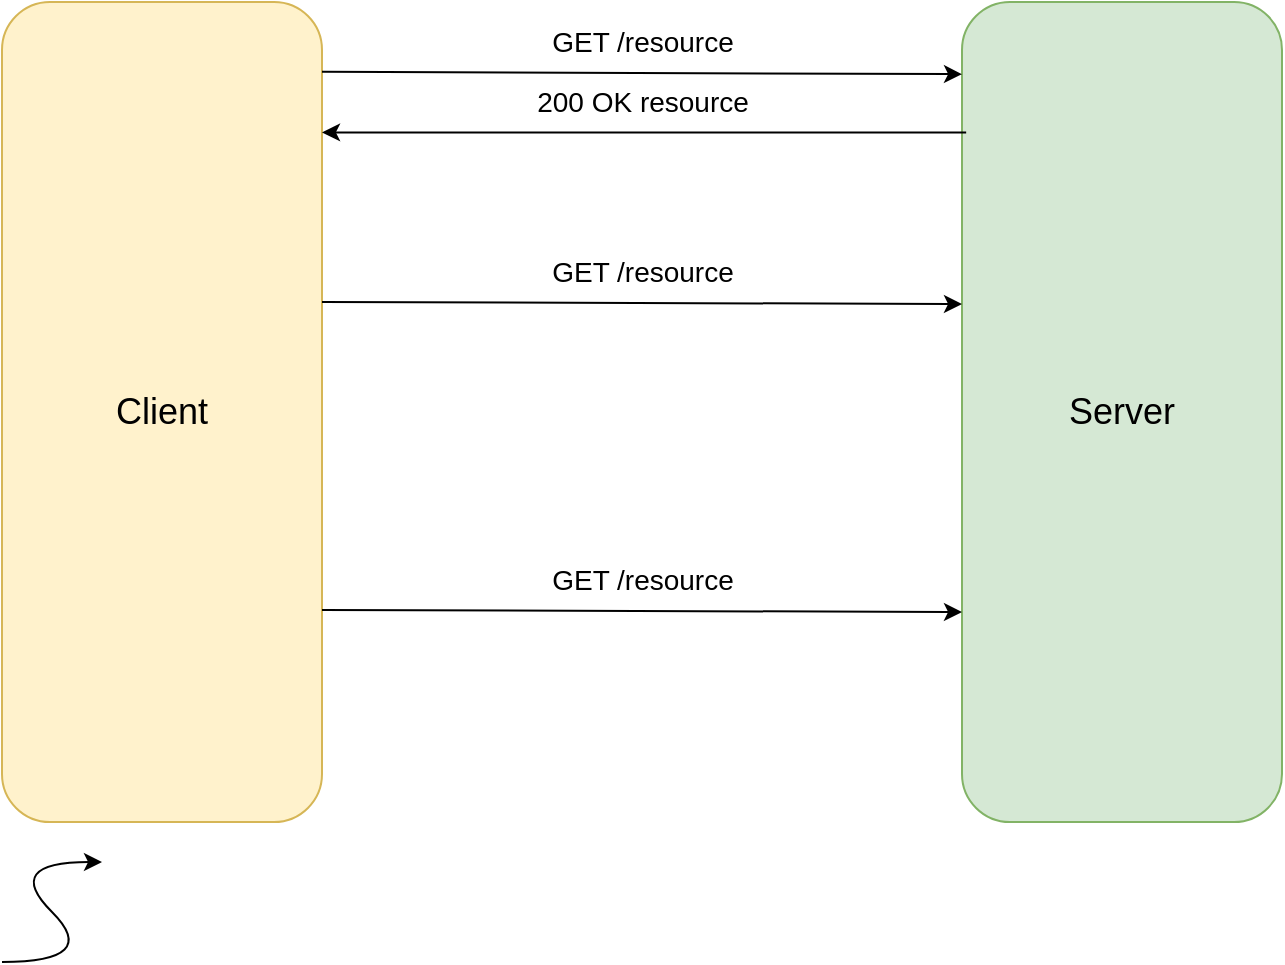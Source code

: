 <mxfile version="10.7.7" type="device"><diagram name="Page-1" id="13e1069c-82ec-6db2-03f1-153e76fe0fe0"><mxGraphModel dx="1058" dy="808" grid="1" gridSize="10" guides="1" tooltips="1" connect="1" arrows="1" fold="1" page="1" pageScale="1" pageWidth="1100" pageHeight="850" background="#ffffff" math="0" shadow="0"><root><mxCell id="0"/><mxCell id="1" parent="0"/><mxCell id="JBQVUQKK68z-DxXfJoEY-3" value="&lt;font style=&quot;font-size: 18px&quot;&gt;Client&lt;/font&gt;" style="rounded=1;whiteSpace=wrap;html=1;fillColor=#fff2cc;strokeColor=#d6b656;" vertex="1" parent="1"><mxGeometry x="200" y="120" width="160" height="410" as="geometry"/></mxCell><mxCell id="JBQVUQKK68z-DxXfJoEY-4" value="&lt;font style=&quot;font-size: 18px&quot;&gt;Server&lt;/font&gt;" style="rounded=1;whiteSpace=wrap;html=1;fillColor=#d5e8d4;strokeColor=#82b366;" vertex="1" parent="1"><mxGeometry x="680" y="120" width="160" height="410" as="geometry"/></mxCell><mxCell id="JBQVUQKK68z-DxXfJoEY-7" value="" style="endArrow=classic;html=1;exitX=1;exitY=0.085;exitDx=0;exitDy=0;exitPerimeter=0;entryX=0;entryY=0.088;entryDx=0;entryDy=0;entryPerimeter=0;" edge="1" parent="1" source="JBQVUQKK68z-DxXfJoEY-3" target="JBQVUQKK68z-DxXfJoEY-4"><mxGeometry width="50" height="50" relative="1" as="geometry"><mxPoint x="410" y="160" as="sourcePoint"/><mxPoint x="550" y="200" as="targetPoint"/></mxGeometry></mxCell><mxCell id="JBQVUQKK68z-DxXfJoEY-8" value="&lt;font style=&quot;font-size: 14px&quot;&gt;GET /resource&lt;/font&gt;" style="text;html=1;resizable=0;points=[];align=center;verticalAlign=middle;labelBackgroundColor=#ffffff;" vertex="1" connectable="0" parent="JBQVUQKK68z-DxXfJoEY-7"><mxGeometry x="-0.15" y="1" relative="1" as="geometry"><mxPoint x="24" y="-14.5" as="offset"/></mxGeometry></mxCell><mxCell id="JBQVUQKK68z-DxXfJoEY-9" value="" style="endArrow=classic;html=1;exitX=1;exitY=0.085;exitDx=0;exitDy=0;exitPerimeter=0;entryX=0;entryY=0.088;entryDx=0;entryDy=0;entryPerimeter=0;" edge="1" parent="1"><mxGeometry width="50" height="50" relative="1" as="geometry"><mxPoint x="360" y="270" as="sourcePoint"/><mxPoint x="680" y="271" as="targetPoint"/></mxGeometry></mxCell><mxCell id="JBQVUQKK68z-DxXfJoEY-10" value="&lt;font style=&quot;font-size: 14px&quot;&gt;GET /resource&lt;/font&gt;" style="text;html=1;resizable=0;points=[];align=center;verticalAlign=middle;labelBackgroundColor=#ffffff;" vertex="1" connectable="0" parent="JBQVUQKK68z-DxXfJoEY-9"><mxGeometry x="-0.15" y="1" relative="1" as="geometry"><mxPoint x="24" y="-14.5" as="offset"/></mxGeometry></mxCell><mxCell id="JBQVUQKK68z-DxXfJoEY-11" value="" style="endArrow=classic;html=1;exitX=1;exitY=0.085;exitDx=0;exitDy=0;exitPerimeter=0;entryX=0;entryY=0.088;entryDx=0;entryDy=0;entryPerimeter=0;" edge="1" parent="1"><mxGeometry width="50" height="50" relative="1" as="geometry"><mxPoint x="360" y="424" as="sourcePoint"/><mxPoint x="680" y="425" as="targetPoint"/></mxGeometry></mxCell><mxCell id="JBQVUQKK68z-DxXfJoEY-12" value="&lt;font style=&quot;font-size: 14px&quot;&gt;GET /resource&lt;/font&gt;" style="text;html=1;resizable=0;points=[];align=center;verticalAlign=middle;labelBackgroundColor=#ffffff;" vertex="1" connectable="0" parent="JBQVUQKK68z-DxXfJoEY-11"><mxGeometry x="-0.15" y="1" relative="1" as="geometry"><mxPoint x="24" y="-14.5" as="offset"/></mxGeometry></mxCell><mxCell id="JBQVUQKK68z-DxXfJoEY-13" value="" style="endArrow=classic;html=1;exitX=0.013;exitY=0.159;exitDx=0;exitDy=0;exitPerimeter=0;entryX=1;entryY=0.159;entryDx=0;entryDy=0;entryPerimeter=0;" edge="1" parent="1" source="JBQVUQKK68z-DxXfJoEY-4" target="JBQVUQKK68z-DxXfJoEY-3"><mxGeometry width="50" height="50" relative="1" as="geometry"><mxPoint x="200" y="600" as="sourcePoint"/><mxPoint x="250" y="550" as="targetPoint"/></mxGeometry></mxCell><mxCell id="JBQVUQKK68z-DxXfJoEY-14" value="&lt;font style=&quot;font-size: 14px&quot;&gt;200 OK resource&lt;/font&gt;" style="text;html=1;resizable=0;points=[];align=center;verticalAlign=middle;labelBackgroundColor=#ffffff;" vertex="1" connectable="0" parent="JBQVUQKK68z-DxXfJoEY-13"><mxGeometry x="0.186" y="-2" relative="1" as="geometry"><mxPoint x="29" y="-13" as="offset"/></mxGeometry></mxCell><mxCell id="JBQVUQKK68z-DxXfJoEY-16" value="" style="curved=1;endArrow=classic;html=1;" edge="1" parent="1"><mxGeometry width="50" height="50" relative="1" as="geometry"><mxPoint x="200" y="600" as="sourcePoint"/><mxPoint x="250" y="550" as="targetPoint"/><Array as="points"><mxPoint x="250" y="600"/><mxPoint x="200" y="550"/></Array></mxGeometry></mxCell></root></mxGraphModel></diagram></mxfile>
